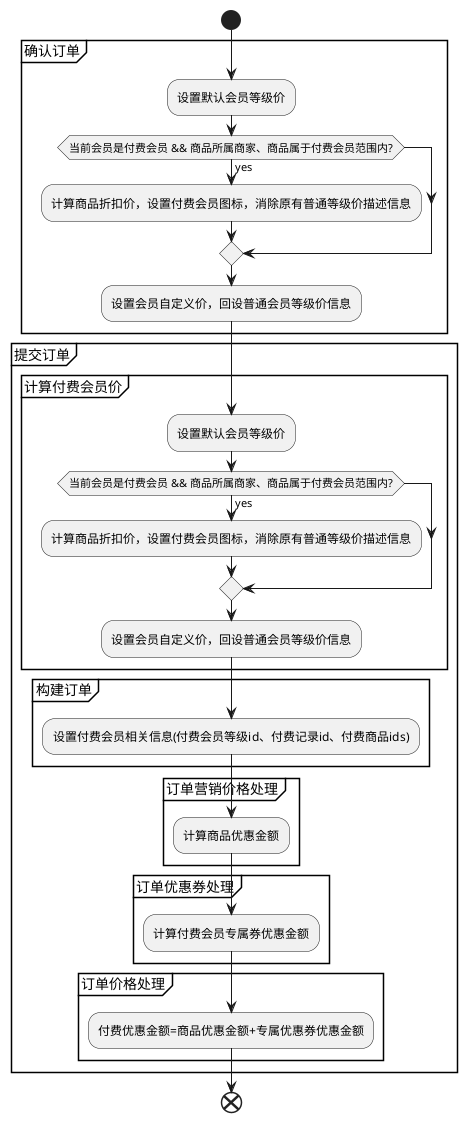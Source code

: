 @startuml
start
partition 确认订单{
    :设置默认会员等级价;
    if(当前会员是付费会员 && 商品所属商家、商品属于付费会员范围内?) then (yes)
        :计算商品折扣价，设置付费会员图标，消除原有普通等级价描述信息;
    endif
    :设置会员自定义价，回设普通会员等级价信息;
}

partition 提交订单{
    partition 计算付费会员价{
        :设置默认会员等级价;
        if(当前会员是付费会员 && 商品所属商家、商品属于付费会员范围内?) then (yes)
            :计算商品折扣价，设置付费会员图标，消除原有普通等级价描述信息;
        endif
        :设置会员自定义价，回设普通会员等级价信息;
    }

    partition 构建订单{
        :设置付费会员相关信息(付费会员等级id、付费记录id、付费商品ids);
    }

    partition 订单营销价格处理{
     :计算商品优惠金额;
    }

    partition 订单优惠券处理{
        :计算付费会员专属券优惠金额;
    }

    partition 订单价格处理{
        :付费优惠金额=商品优惠金额+专属优惠券优惠金额;
    }
}
end
@enduml